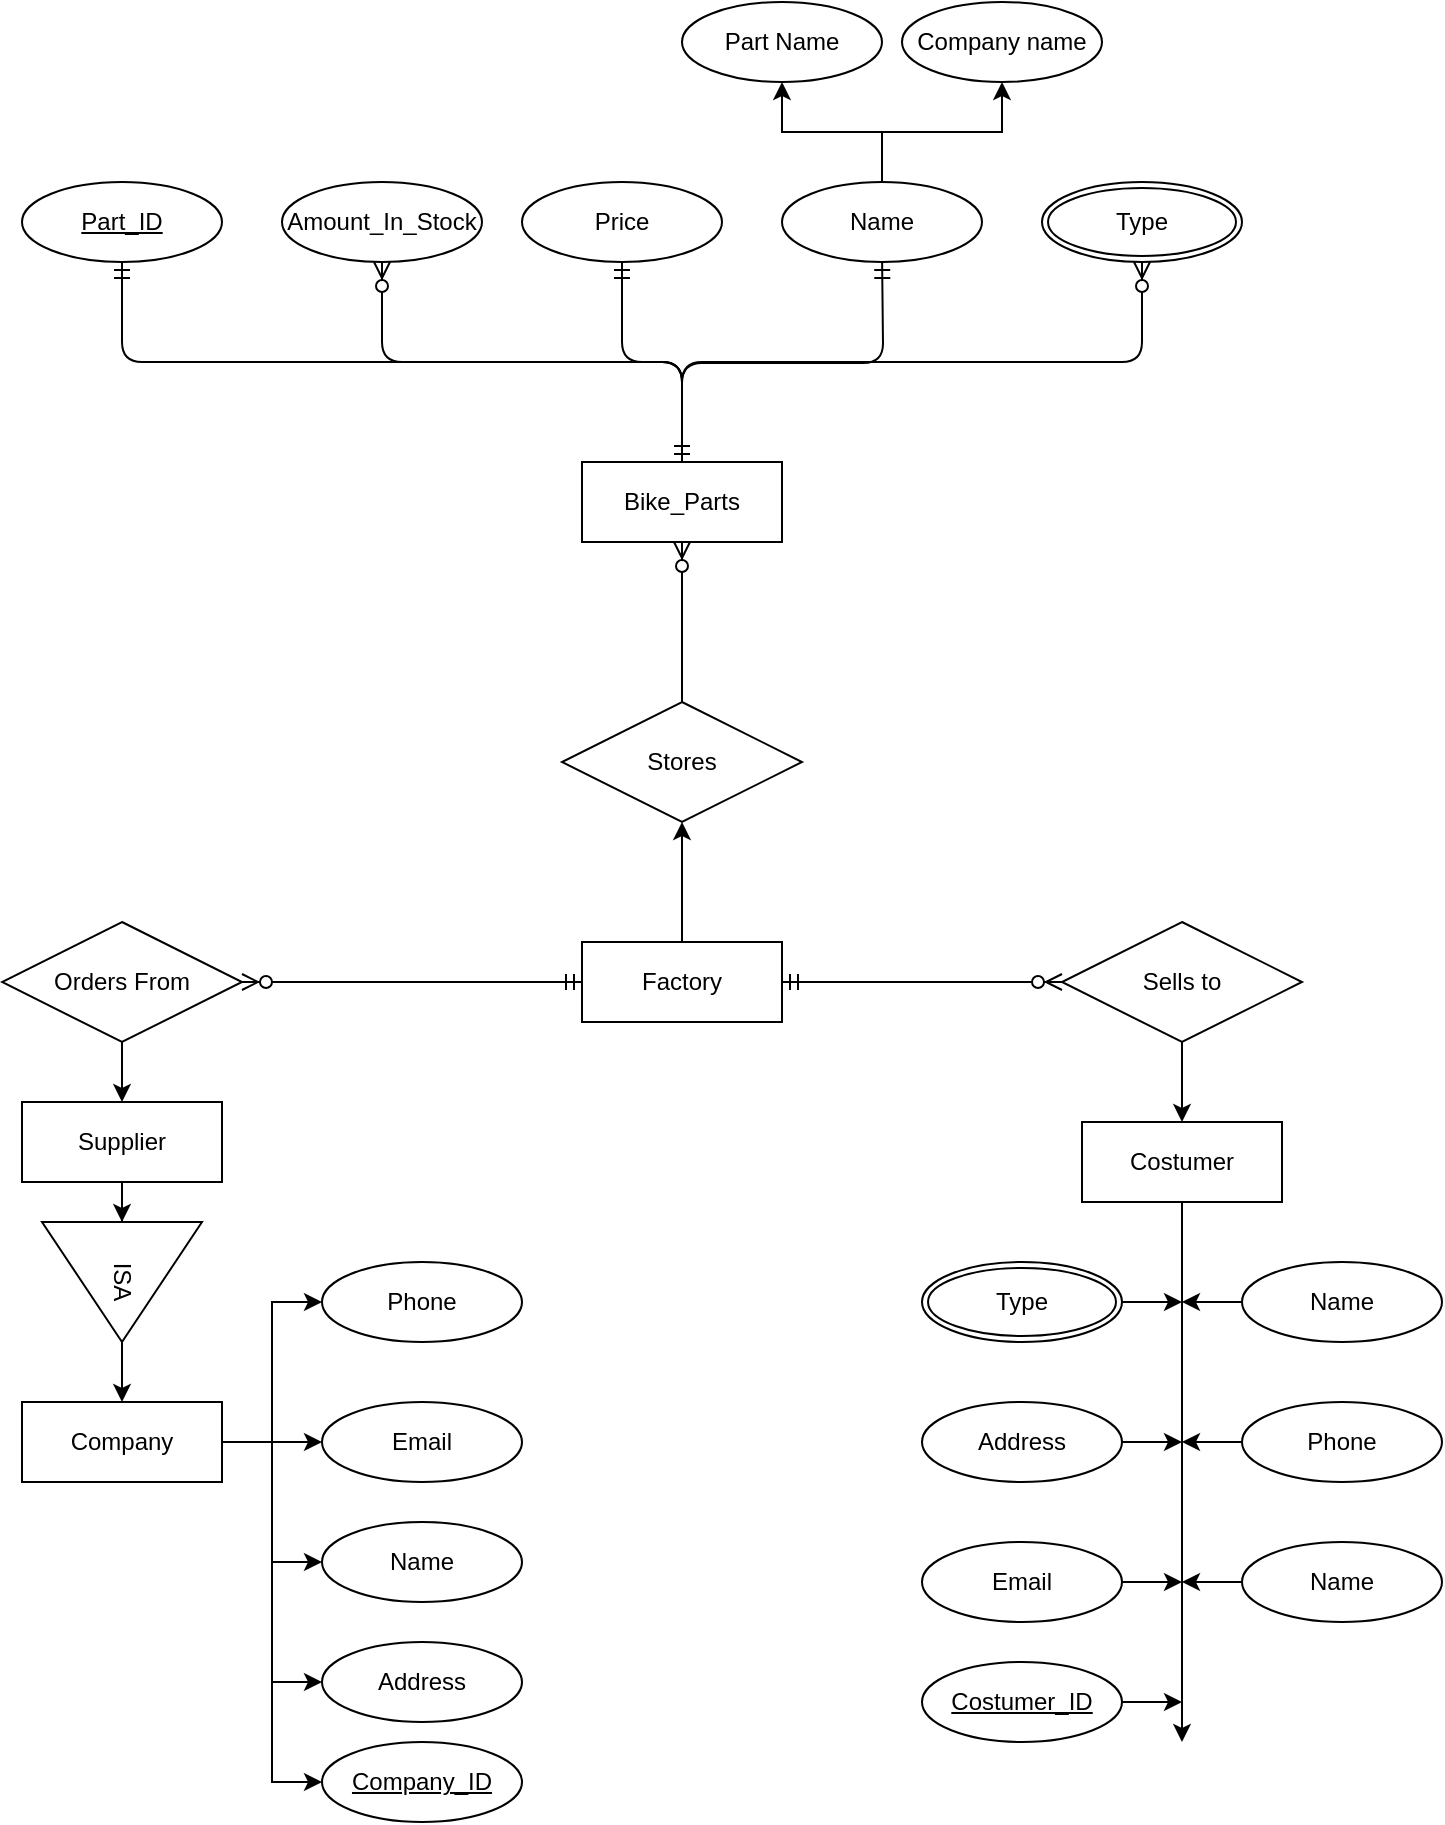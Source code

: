 <mxfile version="14.1.1" type="github">
  <diagram id="R2lEEEUBdFMjLlhIrx00" name="Page-1">
    <mxGraphModel dx="2353" dy="978" grid="1" gridSize="10" guides="1" tooltips="1" connect="1" arrows="1" fold="1" page="1" pageScale="1" pageWidth="850" pageHeight="1100" math="0" shadow="0" extFonts="Permanent Marker^https://fonts.googleapis.com/css?family=Permanent+Marker">
      <root>
        <mxCell id="0" />
        <mxCell id="1" parent="0" />
        <mxCell id="sjoTBTvW4a24tzpeRHLb-77" style="edgeStyle=orthogonalEdgeStyle;rounded=0;orthogonalLoop=1;jettySize=auto;html=1;exitX=0.5;exitY=1;exitDx=0;exitDy=0;" edge="1" parent="1" source="sjoTBTvW4a24tzpeRHLb-1" target="sjoTBTvW4a24tzpeRHLb-76">
          <mxGeometry relative="1" as="geometry" />
        </mxCell>
        <mxCell id="sjoTBTvW4a24tzpeRHLb-1" value="Supplier" style="whiteSpace=wrap;html=1;align=center;" vertex="1" parent="1">
          <mxGeometry x="100" y="620" width="100" height="40" as="geometry" />
        </mxCell>
        <mxCell id="sjoTBTvW4a24tzpeRHLb-71" style="edgeStyle=orthogonalEdgeStyle;rounded=0;orthogonalLoop=1;jettySize=auto;html=1;exitX=0.5;exitY=1;exitDx=0;exitDy=0;" edge="1" parent="1" source="sjoTBTvW4a24tzpeRHLb-2">
          <mxGeometry relative="1" as="geometry">
            <mxPoint x="680" y="940" as="targetPoint" />
          </mxGeometry>
        </mxCell>
        <mxCell id="sjoTBTvW4a24tzpeRHLb-2" value="Costumer" style="whiteSpace=wrap;html=1;align=center;" vertex="1" parent="1">
          <mxGeometry x="630" y="630" width="100" height="40" as="geometry" />
        </mxCell>
        <mxCell id="sjoTBTvW4a24tzpeRHLb-58" style="edgeStyle=orthogonalEdgeStyle;rounded=0;orthogonalLoop=1;jettySize=auto;html=1;entryX=0.5;entryY=1;entryDx=0;entryDy=0;" edge="1" parent="1" source="sjoTBTvW4a24tzpeRHLb-3" target="sjoTBTvW4a24tzpeRHLb-57">
          <mxGeometry relative="1" as="geometry" />
        </mxCell>
        <mxCell id="sjoTBTvW4a24tzpeRHLb-3" value="&lt;div&gt;Factory&lt;/div&gt;" style="whiteSpace=wrap;html=1;align=center;" vertex="1" parent="1">
          <mxGeometry x="380" y="540" width="100" height="40" as="geometry" />
        </mxCell>
        <mxCell id="sjoTBTvW4a24tzpeRHLb-13" value="Bike_Parts" style="whiteSpace=wrap;html=1;align=center;" vertex="1" parent="1">
          <mxGeometry x="380" y="300" width="100" height="40" as="geometry" />
        </mxCell>
        <mxCell id="sjoTBTvW4a24tzpeRHLb-14" style="edgeStyle=orthogonalEdgeStyle;rounded=0;orthogonalLoop=1;jettySize=auto;html=1;exitX=0.5;exitY=1;exitDx=0;exitDy=0;" edge="1" parent="1" source="sjoTBTvW4a24tzpeRHLb-13" target="sjoTBTvW4a24tzpeRHLb-13">
          <mxGeometry relative="1" as="geometry" />
        </mxCell>
        <mxCell id="sjoTBTvW4a24tzpeRHLb-40" value="Price" style="ellipse;whiteSpace=wrap;html=1;align=center;" vertex="1" parent="1">
          <mxGeometry x="350" y="160" width="100" height="40" as="geometry" />
        </mxCell>
        <mxCell id="sjoTBTvW4a24tzpeRHLb-43" value="&lt;u&gt;Part_ID&lt;/u&gt;" style="ellipse;whiteSpace=wrap;html=1;align=center;" vertex="1" parent="1">
          <mxGeometry x="100" y="160" width="100" height="40" as="geometry" />
        </mxCell>
        <mxCell id="sjoTBTvW4a24tzpeRHLb-108" style="edgeStyle=orthogonalEdgeStyle;rounded=0;orthogonalLoop=1;jettySize=auto;html=1;entryX=0.5;entryY=1;entryDx=0;entryDy=0;" edge="1" parent="1" source="sjoTBTvW4a24tzpeRHLb-49" target="sjoTBTvW4a24tzpeRHLb-50">
          <mxGeometry relative="1" as="geometry" />
        </mxCell>
        <mxCell id="sjoTBTvW4a24tzpeRHLb-109" style="edgeStyle=orthogonalEdgeStyle;rounded=0;orthogonalLoop=1;jettySize=auto;html=1;exitX=0.5;exitY=0;exitDx=0;exitDy=0;entryX=0.5;entryY=1;entryDx=0;entryDy=0;" edge="1" parent="1" source="sjoTBTvW4a24tzpeRHLb-49" target="sjoTBTvW4a24tzpeRHLb-51">
          <mxGeometry relative="1" as="geometry" />
        </mxCell>
        <mxCell id="sjoTBTvW4a24tzpeRHLb-49" value="Name" style="ellipse;whiteSpace=wrap;html=1;align=center;" vertex="1" parent="1">
          <mxGeometry x="480" y="160" width="100" height="40" as="geometry" />
        </mxCell>
        <mxCell id="sjoTBTvW4a24tzpeRHLb-50" value="Part Name" style="ellipse;whiteSpace=wrap;html=1;align=center;" vertex="1" parent="1">
          <mxGeometry x="430" y="70" width="100" height="40" as="geometry" />
        </mxCell>
        <mxCell id="sjoTBTvW4a24tzpeRHLb-51" value="Company name" style="ellipse;whiteSpace=wrap;html=1;align=center;" vertex="1" parent="1">
          <mxGeometry x="540" y="70" width="100" height="40" as="geometry" />
        </mxCell>
        <mxCell id="sjoTBTvW4a24tzpeRHLb-55" value="Amount_In_Stock" style="ellipse;whiteSpace=wrap;html=1;align=center;" vertex="1" parent="1">
          <mxGeometry x="230" y="160" width="100" height="40" as="geometry" />
        </mxCell>
        <mxCell id="sjoTBTvW4a24tzpeRHLb-57" value="Stores" style="shape=rhombus;perimeter=rhombusPerimeter;whiteSpace=wrap;html=1;align=center;" vertex="1" parent="1">
          <mxGeometry x="370" y="420" width="120" height="60" as="geometry" />
        </mxCell>
        <mxCell id="sjoTBTvW4a24tzpeRHLb-64" style="edgeStyle=orthogonalEdgeStyle;rounded=0;orthogonalLoop=1;jettySize=auto;html=1;entryX=0.5;entryY=0;entryDx=0;entryDy=0;" edge="1" parent="1" source="sjoTBTvW4a24tzpeRHLb-61" target="sjoTBTvW4a24tzpeRHLb-1">
          <mxGeometry relative="1" as="geometry" />
        </mxCell>
        <mxCell id="sjoTBTvW4a24tzpeRHLb-61" value="Orders From" style="shape=rhombus;perimeter=rhombusPerimeter;whiteSpace=wrap;html=1;align=center;" vertex="1" parent="1">
          <mxGeometry x="90" y="530" width="120" height="60" as="geometry" />
        </mxCell>
        <mxCell id="sjoTBTvW4a24tzpeRHLb-67" style="edgeStyle=orthogonalEdgeStyle;rounded=0;orthogonalLoop=1;jettySize=auto;html=1;entryX=0.5;entryY=0;entryDx=0;entryDy=0;" edge="1" parent="1" source="sjoTBTvW4a24tzpeRHLb-65" target="sjoTBTvW4a24tzpeRHLb-2">
          <mxGeometry relative="1" as="geometry" />
        </mxCell>
        <mxCell id="sjoTBTvW4a24tzpeRHLb-65" value="Sells to" style="shape=rhombus;perimeter=rhombusPerimeter;whiteSpace=wrap;html=1;align=center;" vertex="1" parent="1">
          <mxGeometry x="620" y="530" width="120" height="60" as="geometry" />
        </mxCell>
        <mxCell id="sjoTBTvW4a24tzpeRHLb-79" style="edgeStyle=orthogonalEdgeStyle;rounded=0;orthogonalLoop=1;jettySize=auto;html=1;exitX=1;exitY=0.5;exitDx=0;exitDy=0;entryX=0.5;entryY=0;entryDx=0;entryDy=0;" edge="1" parent="1" source="sjoTBTvW4a24tzpeRHLb-76" target="sjoTBTvW4a24tzpeRHLb-78">
          <mxGeometry relative="1" as="geometry" />
        </mxCell>
        <mxCell id="sjoTBTvW4a24tzpeRHLb-76" value="ISA" style="triangle;whiteSpace=wrap;html=1;rotation=90;" vertex="1" parent="1">
          <mxGeometry x="120" y="670" width="60" height="80" as="geometry" />
        </mxCell>
        <mxCell id="sjoTBTvW4a24tzpeRHLb-89" style="edgeStyle=orthogonalEdgeStyle;rounded=0;orthogonalLoop=1;jettySize=auto;html=1;exitX=1;exitY=0.5;exitDx=0;exitDy=0;entryX=0;entryY=0.5;entryDx=0;entryDy=0;" edge="1" parent="1" source="sjoTBTvW4a24tzpeRHLb-78" target="sjoTBTvW4a24tzpeRHLb-88">
          <mxGeometry relative="1" as="geometry" />
        </mxCell>
        <mxCell id="sjoTBTvW4a24tzpeRHLb-91" style="edgeStyle=orthogonalEdgeStyle;rounded=0;orthogonalLoop=1;jettySize=auto;html=1;exitX=1;exitY=0.5;exitDx=0;exitDy=0;entryX=0;entryY=0.5;entryDx=0;entryDy=0;" edge="1" parent="1" source="sjoTBTvW4a24tzpeRHLb-78" target="sjoTBTvW4a24tzpeRHLb-87">
          <mxGeometry relative="1" as="geometry" />
        </mxCell>
        <mxCell id="sjoTBTvW4a24tzpeRHLb-92" style="edgeStyle=orthogonalEdgeStyle;rounded=0;orthogonalLoop=1;jettySize=auto;html=1;exitX=1;exitY=0.5;exitDx=0;exitDy=0;entryX=0;entryY=0.5;entryDx=0;entryDy=0;" edge="1" parent="1" source="sjoTBTvW4a24tzpeRHLb-78" target="sjoTBTvW4a24tzpeRHLb-80">
          <mxGeometry relative="1" as="geometry" />
        </mxCell>
        <mxCell id="sjoTBTvW4a24tzpeRHLb-93" style="edgeStyle=orthogonalEdgeStyle;rounded=0;orthogonalLoop=1;jettySize=auto;html=1;exitX=1;exitY=0.5;exitDx=0;exitDy=0;entryX=0;entryY=0.5;entryDx=0;entryDy=0;" edge="1" parent="1" source="sjoTBTvW4a24tzpeRHLb-78" target="sjoTBTvW4a24tzpeRHLb-81">
          <mxGeometry relative="1" as="geometry" />
        </mxCell>
        <mxCell id="sjoTBTvW4a24tzpeRHLb-129" style="edgeStyle=orthogonalEdgeStyle;rounded=0;orthogonalLoop=1;jettySize=auto;html=1;exitX=1;exitY=0.5;exitDx=0;exitDy=0;entryX=0;entryY=0.5;entryDx=0;entryDy=0;" edge="1" parent="1" source="sjoTBTvW4a24tzpeRHLb-78" target="sjoTBTvW4a24tzpeRHLb-128">
          <mxGeometry relative="1" as="geometry">
            <mxPoint x="225" y="960" as="targetPoint" />
          </mxGeometry>
        </mxCell>
        <mxCell id="sjoTBTvW4a24tzpeRHLb-78" value="Company" style="whiteSpace=wrap;html=1;align=center;" vertex="1" parent="1">
          <mxGeometry x="100" y="770" width="100" height="40" as="geometry" />
        </mxCell>
        <mxCell id="sjoTBTvW4a24tzpeRHLb-80" value="Name" style="ellipse;whiteSpace=wrap;html=1;align=center;" vertex="1" parent="1">
          <mxGeometry x="250" y="830" width="100" height="40" as="geometry" />
        </mxCell>
        <mxCell id="sjoTBTvW4a24tzpeRHLb-81" value="Address" style="ellipse;whiteSpace=wrap;html=1;align=center;" vertex="1" parent="1">
          <mxGeometry x="250" y="890" width="100" height="40" as="geometry" />
        </mxCell>
        <mxCell id="sjoTBTvW4a24tzpeRHLb-121" style="edgeStyle=orthogonalEdgeStyle;rounded=0;orthogonalLoop=1;jettySize=auto;html=1;exitX=0;exitY=0.5;exitDx=0;exitDy=0;" edge="1" parent="1" source="sjoTBTvW4a24tzpeRHLb-82">
          <mxGeometry relative="1" as="geometry">
            <mxPoint x="680.0" y="859.647" as="targetPoint" />
          </mxGeometry>
        </mxCell>
        <mxCell id="sjoTBTvW4a24tzpeRHLb-82" value="Name" style="ellipse;whiteSpace=wrap;html=1;align=center;" vertex="1" parent="1">
          <mxGeometry x="710" y="840" width="100" height="40" as="geometry" />
        </mxCell>
        <mxCell id="sjoTBTvW4a24tzpeRHLb-119" style="edgeStyle=orthogonalEdgeStyle;rounded=0;orthogonalLoop=1;jettySize=auto;html=1;" edge="1" parent="1" source="sjoTBTvW4a24tzpeRHLb-83">
          <mxGeometry relative="1" as="geometry">
            <mxPoint x="680.0" y="790" as="targetPoint" />
          </mxGeometry>
        </mxCell>
        <mxCell id="sjoTBTvW4a24tzpeRHLb-83" value="Address" style="ellipse;whiteSpace=wrap;html=1;align=center;" vertex="1" parent="1">
          <mxGeometry x="550" y="770" width="100" height="40" as="geometry" />
        </mxCell>
        <mxCell id="sjoTBTvW4a24tzpeRHLb-87" value="Email" style="ellipse;whiteSpace=wrap;html=1;align=center;" vertex="1" parent="1">
          <mxGeometry x="250" y="770" width="100" height="40" as="geometry" />
        </mxCell>
        <mxCell id="sjoTBTvW4a24tzpeRHLb-88" value="Phone" style="ellipse;whiteSpace=wrap;html=1;align=center;" vertex="1" parent="1">
          <mxGeometry x="250" y="700" width="100" height="40" as="geometry" />
        </mxCell>
        <mxCell id="sjoTBTvW4a24tzpeRHLb-122" style="edgeStyle=orthogonalEdgeStyle;rounded=0;orthogonalLoop=1;jettySize=auto;html=1;exitX=0;exitY=0.5;exitDx=0;exitDy=0;" edge="1" parent="1" source="sjoTBTvW4a24tzpeRHLb-94">
          <mxGeometry relative="1" as="geometry">
            <mxPoint x="680.0" y="790.235" as="targetPoint" />
          </mxGeometry>
        </mxCell>
        <mxCell id="sjoTBTvW4a24tzpeRHLb-94" value="Phone" style="ellipse;whiteSpace=wrap;html=1;align=center;" vertex="1" parent="1">
          <mxGeometry x="710" y="770" width="100" height="40" as="geometry" />
        </mxCell>
        <mxCell id="sjoTBTvW4a24tzpeRHLb-120" style="edgeStyle=orthogonalEdgeStyle;rounded=0;orthogonalLoop=1;jettySize=auto;html=1;exitX=1;exitY=0.5;exitDx=0;exitDy=0;" edge="1" parent="1" source="sjoTBTvW4a24tzpeRHLb-96">
          <mxGeometry relative="1" as="geometry">
            <mxPoint x="680.0" y="859.647" as="targetPoint" />
          </mxGeometry>
        </mxCell>
        <mxCell id="sjoTBTvW4a24tzpeRHLb-96" value="Email" style="ellipse;whiteSpace=wrap;html=1;align=center;" vertex="1" parent="1">
          <mxGeometry x="550" y="840" width="100" height="40" as="geometry" />
        </mxCell>
        <mxCell id="sjoTBTvW4a24tzpeRHLb-116" value="Type" style="ellipse;shape=doubleEllipse;margin=3;whiteSpace=wrap;html=1;align=center;rounded=0;" vertex="1" parent="1">
          <mxGeometry x="610" y="160" width="100" height="40" as="geometry" />
        </mxCell>
        <mxCell id="sjoTBTvW4a24tzpeRHLb-127" style="edgeStyle=orthogonalEdgeStyle;rounded=0;orthogonalLoop=1;jettySize=auto;html=1;exitX=1;exitY=0.5;exitDx=0;exitDy=0;" edge="1" parent="1" source="sjoTBTvW4a24tzpeRHLb-118">
          <mxGeometry relative="1" as="geometry">
            <mxPoint x="680.0" y="719.647" as="targetPoint" />
          </mxGeometry>
        </mxCell>
        <mxCell id="sjoTBTvW4a24tzpeRHLb-118" value="Type" style="ellipse;shape=doubleEllipse;margin=3;whiteSpace=wrap;html=1;align=center;rounded=0;" vertex="1" parent="1">
          <mxGeometry x="550" y="700" width="100" height="40" as="geometry" />
        </mxCell>
        <mxCell id="sjoTBTvW4a24tzpeRHLb-126" style="edgeStyle=orthogonalEdgeStyle;rounded=0;orthogonalLoop=1;jettySize=auto;html=1;exitX=0;exitY=0.5;exitDx=0;exitDy=0;" edge="1" parent="1" source="sjoTBTvW4a24tzpeRHLb-124">
          <mxGeometry relative="1" as="geometry">
            <mxPoint x="680.0" y="719.647" as="targetPoint" />
          </mxGeometry>
        </mxCell>
        <mxCell id="sjoTBTvW4a24tzpeRHLb-124" value="Name" style="ellipse;whiteSpace=wrap;html=1;align=center;" vertex="1" parent="1">
          <mxGeometry x="710" y="700" width="100" height="40" as="geometry" />
        </mxCell>
        <mxCell id="sjoTBTvW4a24tzpeRHLb-128" value="&lt;u&gt;Company_ID&lt;/u&gt;" style="ellipse;whiteSpace=wrap;html=1;align=center;" vertex="1" parent="1">
          <mxGeometry x="250" y="940" width="100" height="40" as="geometry" />
        </mxCell>
        <mxCell id="sjoTBTvW4a24tzpeRHLb-131" style="edgeStyle=orthogonalEdgeStyle;rounded=0;orthogonalLoop=1;jettySize=auto;html=1;exitX=1;exitY=0.5;exitDx=0;exitDy=0;" edge="1" parent="1" source="sjoTBTvW4a24tzpeRHLb-130">
          <mxGeometry relative="1" as="geometry">
            <mxPoint x="680.0" y="919.647" as="targetPoint" />
          </mxGeometry>
        </mxCell>
        <mxCell id="sjoTBTvW4a24tzpeRHLb-130" value="&lt;u&gt;Costumer_ID&lt;br&gt;&lt;/u&gt;" style="ellipse;whiteSpace=wrap;html=1;align=center;" vertex="1" parent="1">
          <mxGeometry x="550" y="900" width="100" height="40" as="geometry" />
        </mxCell>
        <mxCell id="sjoTBTvW4a24tzpeRHLb-132" value="" style="edgeStyle=entityRelationEdgeStyle;fontSize=12;html=1;endArrow=ERzeroToMany;startArrow=ERmandOne;entryX=1;entryY=0.5;entryDx=0;entryDy=0;exitX=0;exitY=0.5;exitDx=0;exitDy=0;" edge="1" parent="1" source="sjoTBTvW4a24tzpeRHLb-3" target="sjoTBTvW4a24tzpeRHLb-61">
          <mxGeometry width="100" height="100" relative="1" as="geometry">
            <mxPoint x="240" y="670" as="sourcePoint" />
            <mxPoint x="340" y="570" as="targetPoint" />
          </mxGeometry>
        </mxCell>
        <mxCell id="sjoTBTvW4a24tzpeRHLb-133" value="" style="edgeStyle=entityRelationEdgeStyle;fontSize=12;html=1;endArrow=ERzeroToMany;startArrow=ERmandOne;entryX=0;entryY=0.5;entryDx=0;entryDy=0;exitX=1;exitY=0.5;exitDx=0;exitDy=0;" edge="1" parent="1" source="sjoTBTvW4a24tzpeRHLb-3" target="sjoTBTvW4a24tzpeRHLb-65">
          <mxGeometry width="100" height="100" relative="1" as="geometry">
            <mxPoint x="670.0" y="500" as="sourcePoint" />
            <mxPoint x="500.0" y="500" as="targetPoint" />
          </mxGeometry>
        </mxCell>
        <mxCell id="sjoTBTvW4a24tzpeRHLb-140" value="" style="fontSize=12;html=1;endArrow=ERzeroToMany;endFill=1;entryX=0.5;entryY=1;entryDx=0;entryDy=0;exitX=0.5;exitY=0;exitDx=0;exitDy=0;" edge="1" parent="1" source="sjoTBTvW4a24tzpeRHLb-57" target="sjoTBTvW4a24tzpeRHLb-13">
          <mxGeometry width="100" height="100" relative="1" as="geometry">
            <mxPoint x="370" y="410" as="sourcePoint" />
            <mxPoint x="430.0" y="420" as="targetPoint" />
            <Array as="points" />
          </mxGeometry>
        </mxCell>
        <mxCell id="sjoTBTvW4a24tzpeRHLb-141" value="" style="edgeStyle=orthogonalEdgeStyle;fontSize=12;html=1;endArrow=ERmandOne;entryX=0.5;entryY=1;entryDx=0;entryDy=0;exitX=0.5;exitY=0;exitDx=0;exitDy=0;" edge="1" parent="1" source="sjoTBTvW4a24tzpeRHLb-13" target="sjoTBTvW4a24tzpeRHLb-40">
          <mxGeometry width="100" height="100" relative="1" as="geometry">
            <mxPoint x="220" y="410" as="sourcePoint" />
            <mxPoint x="320" y="310" as="targetPoint" />
          </mxGeometry>
        </mxCell>
        <mxCell id="sjoTBTvW4a24tzpeRHLb-142" value="" style="edgeStyle=orthogonalEdgeStyle;fontSize=12;html=1;endArrow=ERmandOne;entryX=0.5;entryY=1;entryDx=0;entryDy=0;exitX=0.5;exitY=0;exitDx=0;exitDy=0;" edge="1" parent="1" source="sjoTBTvW4a24tzpeRHLb-13">
          <mxGeometry width="100" height="100" relative="1" as="geometry">
            <mxPoint x="560.06" y="300" as="sourcePoint" />
            <mxPoint x="530.06" y="200" as="targetPoint" />
          </mxGeometry>
        </mxCell>
        <mxCell id="sjoTBTvW4a24tzpeRHLb-143" value="" style="edgeStyle=orthogonalEdgeStyle;fontSize=12;html=1;endArrow=ERzeroToMany;endFill=1;entryX=0.5;entryY=1;entryDx=0;entryDy=0;exitX=0.5;exitY=0;exitDx=0;exitDy=0;" edge="1" parent="1" source="sjoTBTvW4a24tzpeRHLb-13" target="sjoTBTvW4a24tzpeRHLb-55">
          <mxGeometry width="100" height="100" relative="1" as="geometry">
            <mxPoint x="200" y="440" as="sourcePoint" />
            <mxPoint x="300" y="340" as="targetPoint" />
          </mxGeometry>
        </mxCell>
        <mxCell id="sjoTBTvW4a24tzpeRHLb-144" value="" style="edgeStyle=orthogonalEdgeStyle;fontSize=12;html=1;endArrow=ERmandOne;entryX=0.5;entryY=1;entryDx=0;entryDy=0;exitX=0.5;exitY=0;exitDx=0;exitDy=0;" edge="1" parent="1" source="sjoTBTvW4a24tzpeRHLb-13" target="sjoTBTvW4a24tzpeRHLb-43">
          <mxGeometry width="100" height="100" relative="1" as="geometry">
            <mxPoint x="510" y="530" as="sourcePoint" />
            <mxPoint x="610" y="430" as="targetPoint" />
          </mxGeometry>
        </mxCell>
        <mxCell id="sjoTBTvW4a24tzpeRHLb-145" value="" style="edgeStyle=orthogonalEdgeStyle;fontSize=12;html=1;endArrow=ERzeroToMany;startArrow=ERmandOne;entryX=0.5;entryY=1;entryDx=0;entryDy=0;exitX=0.5;exitY=0;exitDx=0;exitDy=0;" edge="1" parent="1" source="sjoTBTvW4a24tzpeRHLb-13" target="sjoTBTvW4a24tzpeRHLb-116">
          <mxGeometry width="100" height="100" relative="1" as="geometry">
            <mxPoint x="570" y="450" as="sourcePoint" />
            <mxPoint x="670" y="350" as="targetPoint" />
          </mxGeometry>
        </mxCell>
      </root>
    </mxGraphModel>
  </diagram>
</mxfile>

